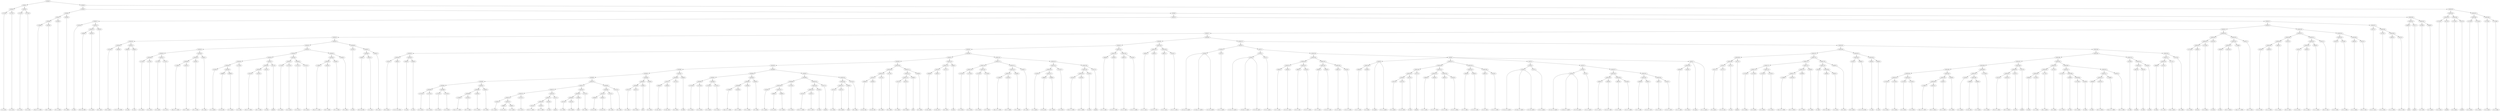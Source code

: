 digraph sample{
"L1753(0)"->"[C  E  G](0)"
"L1753(1)"->"[C  E  G](1)"
"L5294(2)"->"L1753(0)"
"L5294(2)"->"L1753(1)"
"L1753(2)"->"[C  E  G](2)"
"L1753(3)"->"[C  E  G](3)"
"L5294(3)"->"L1753(2)"
"L5294(3)"->"L1753(3)"
"L5294(1)"->"L5294(2)"
"L5294(1)"->"L5294(3)"
"L-1386(0)"->"[Cis  D  F  G  B](0)"
"L4163(0)"->"[D  F  G  B](0)"
"L5294(8)"->"L-1386(0)"
"L5294(8)"->"L4163(0)"
"L4168(0)"->"[F  G  A  B](0)"
"L5294(7)"->"L5294(8)"
"L5294(7)"->"L4168(0)"
"L3260(0)"->"[F  G  B](0)"
"L5294(6)"->"L5294(7)"
"L5294(6)"->"L3260(0)"
"L2419(0)"->"[C  E](0)"
"L4396(0)"->"[D  E  Gis  B](0)"
"L3852(0)"->"[C  E  A](0)"
"L5294(13)"->"L4396(0)"
"L5294(13)"->"L3852(0)"
"L2805(0)"->"[D  F  A](0)"
"L5294(12)"->"L5294(13)"
"L5294(12)"->"L2805(0)"
"L5294(11)"->"L2419(0)"
"L5294(11)"->"L5294(12)"
"L2254(0)"->"[D  E  Gis](0)"
"L3946(0)"->"[C  D  E  Gis  B](0)"
"L5294(20)"->"L2254(0)"
"L5294(20)"->"L3946(0)"
"L3560(0)"->"[C  A](0)"
"L3560(1)"->"[C  A](1)"
"L5294(21)"->"L3560(0)"
"L5294(21)"->"L3560(1)"
"L5294(19)"->"L5294(20)"
"L5294(19)"->"L5294(21)"
"L1753(4)"->"[C  E  G](4)"
"L1753(5)"->"[C  E  G](5)"
"L5294(26)"->"L1753(4)"
"L5294(26)"->"L1753(5)"
"L1753(6)"->"[C  E  G](6)"
"L1753(7)"->"[C  E  G](7)"
"L5294(27)"->"L1753(6)"
"L5294(27)"->"L1753(7)"
"L5294(25)"->"L5294(26)"
"L5294(25)"->"L5294(27)"
"L-1386(1)"->"[Cis  D  F  G  B](1)"
"L4163(1)"->"[D  F  G  B](1)"
"L5294(30)"->"L-1386(1)"
"L5294(30)"->"L4163(1)"
"L4168(1)"->"[F  G  A  B](1)"
"L5294(29)"->"L5294(30)"
"L5294(29)"->"L4168(1)"
"L3260(1)"->"[F  G  B](1)"
"L5294(28)"->"L5294(29)"
"L5294(28)"->"L3260(1)"
"L5294(24)"->"L5294(25)"
"L5294(24)"->"L5294(28)"
"L2226(0)"->"[C  G  Ais](0)"
"L4886(0)"->"[C  Fis  A](0)"
"L4469(0)"->"[C  F  Gis](0)"
"L5294(36)"->"L4886(0)"
"L5294(36)"->"L4469(0)"
"L5294(35)"->"L2226(0)"
"L5294(35)"->"L5294(36)"
"L1753(8)"->"[C  E  G](8)"
"L5294(34)"->"L5294(35)"
"L5294(34)"->"L1753(8)"
"L2515(0)"->"[D  E  F  G  B](0)"
"L4163(2)"->"[D  F  G  B](2)"
"L5294(39)"->"L2515(0)"
"L5294(39)"->"L4163(2)"
"L2419(1)"->"[C  E](1)"
"L5294(38)"->"L5294(39)"
"L5294(38)"->"L2419(1)"
"L1617(0)"->"[rest](0)"
"L5294(37)"->"L5294(38)"
"L5294(37)"->"L1617(0)"
"L5294(33)"->"L5294(34)"
"L5294(33)"->"L5294(37)"
"L1753(9)"->"[C  E  G](9)"
"L1753(10)"->"[C  E  G](10)"
"L5294(41)"->"L1753(9)"
"L5294(41)"->"L1753(10)"
"L1753(11)"->"[C  E  G](11)"
"L1753(12)"->"[C  E  G](12)"
"L5294(42)"->"L1753(11)"
"L5294(42)"->"L1753(12)"
"L5294(40)"->"L5294(41)"
"L5294(40)"->"L5294(42)"
"L5294(32)"->"L5294(33)"
"L5294(32)"->"L5294(40)"
"L-1386(2)"->"[Cis  D  F  G  B](2)"
"L4163(3)"->"[D  F  G  B](3)"
"L5294(45)"->"L-1386(2)"
"L5294(45)"->"L4163(3)"
"L4168(2)"->"[F  G  A  B](2)"
"L5294(44)"->"L5294(45)"
"L5294(44)"->"L4168(2)"
"L3260(2)"->"[F  G  B](2)"
"L5294(43)"->"L5294(44)"
"L5294(43)"->"L3260(2)"
"L5294(31)"->"L5294(32)"
"L5294(31)"->"L5294(43)"
"L5294(23)"->"L5294(24)"
"L5294(23)"->"L5294(31)"
"L2419(2)"->"[C  E](2)"
"L4396(1)"->"[D  E  Gis  B](1)"
"L3852(1)"->"[C  E  A](1)"
"L5294(48)"->"L4396(1)"
"L5294(48)"->"L3852(1)"
"L2805(1)"->"[D  F  A](1)"
"L5294(47)"->"L5294(48)"
"L5294(47)"->"L2805(1)"
"L5294(46)"->"L2419(2)"
"L5294(46)"->"L5294(47)"
"L5294(22)"->"L5294(23)"
"L5294(22)"->"L5294(46)"
"L5294(18)"->"L5294(19)"
"L5294(18)"->"L5294(22)"
"L2254(1)"->"[D  E  Gis](1)"
"L3946(1)"->"[C  D  E  Gis  B](1)"
"L5294(54)"->"L2254(1)"
"L5294(54)"->"L3946(1)"
"L3560(2)"->"[C  A](2)"
"L3560(3)"->"[C  A](3)"
"L5294(55)"->"L3560(2)"
"L5294(55)"->"L3560(3)"
"L5294(53)"->"L5294(54)"
"L5294(53)"->"L5294(55)"
"L1753(13)"->"[C  E  G](13)"
"L1753(14)"->"[C  E  G](14)"
"L5294(65)"->"L1753(13)"
"L5294(65)"->"L1753(14)"
"L1753(15)"->"[C  E  G](15)"
"L1753(16)"->"[C  E  G](16)"
"L5294(66)"->"L1753(15)"
"L5294(66)"->"L1753(16)"
"L5294(64)"->"L5294(65)"
"L5294(64)"->"L5294(66)"
"L-1386(3)"->"[Cis  D  F  G  B](3)"
"L4163(4)"->"[D  F  G  B](4)"
"L5294(69)"->"L-1386(3)"
"L5294(69)"->"L4163(4)"
"L4168(3)"->"[F  G  A  B](3)"
"L5294(68)"->"L5294(69)"
"L5294(68)"->"L4168(3)"
"L3260(3)"->"[F  G  B](3)"
"L5294(67)"->"L5294(68)"
"L5294(67)"->"L3260(3)"
"L5294(63)"->"L5294(64)"
"L5294(63)"->"L5294(67)"
"L2226(1)"->"[C  G  Ais](1)"
"L4886(1)"->"[C  Fis  A](1)"
"L4469(1)"->"[C  F  Gis](1)"
"L5294(75)"->"L4886(1)"
"L5294(75)"->"L4469(1)"
"L5294(74)"->"L2226(1)"
"L5294(74)"->"L5294(75)"
"L1753(17)"->"[C  E  G](17)"
"L5294(73)"->"L5294(74)"
"L5294(73)"->"L1753(17)"
"L2515(1)"->"[D  E  F  G  B](1)"
"L4163(5)"->"[D  F  G  B](5)"
"L5294(78)"->"L2515(1)"
"L5294(78)"->"L4163(5)"
"L2419(3)"->"[C  E](3)"
"L5294(77)"->"L5294(78)"
"L5294(77)"->"L2419(3)"
"L1617(1)"->"[rest](1)"
"L5294(76)"->"L5294(77)"
"L5294(76)"->"L1617(1)"
"L5294(72)"->"L5294(73)"
"L5294(72)"->"L5294(76)"
"L4731(0)"->"[C  G  B](0)"
"L4413(0)"->"[D  E  Fis](0)"
"L5294(81)"->"L4731(0)"
"L5294(81)"->"L4413(0)"
"L1099(0)"->"[G](0)"
"L5294(80)"->"L5294(81)"
"L5294(80)"->"L1099(0)"
"L3731(0)"->"[D  G  B](0)"
"L5294(79)"->"L5294(80)"
"L5294(79)"->"L3731(0)"
"L5294(71)"->"L5294(72)"
"L5294(71)"->"L5294(79)"
"L3584(0)"->"[C  Dis  G](0)"
"L3584(1)"->"[C  Dis  G](1)"
"L5232(0)"->"L3584(0)"
"L5232(0)"->"L3584(1)"
"L3731(1)"->"[D  G  B](1)"
"L5294(83)"->"L5232(0)"
"L5294(83)"->"L3731(1)"
"L3731(2)"->"[D  G  B](2)"
"L5294(82)"->"L5294(83)"
"L5294(82)"->"L3731(2)"
"L5294(70)"->"L5294(71)"
"L5294(70)"->"L5294(82)"
"L5294(62)"->"L5294(63)"
"L5294(62)"->"L5294(70)"
"L4731(1)"->"[C  G  B](1)"
"L4413(1)"->"[D  E  Fis](1)"
"L5294(86)"->"L4731(1)"
"L5294(86)"->"L4413(1)"
"L1099(1)"->"[G](1)"
"L5294(85)"->"L5294(86)"
"L5294(85)"->"L1099(1)"
"L3260(4)"->"[F  G  B](4)"
"L5294(84)"->"L5294(85)"
"L5294(84)"->"L3260(4)"
"L5294(61)"->"L5294(62)"
"L5294(61)"->"L5294(84)"
"L3584(2)"->"[C  Dis  G](2)"
"L3584(3)"->"[C  Dis  G](3)"
"L5232(1)"->"L3584(2)"
"L5232(1)"->"L3584(3)"
"L3731(3)"->"[D  G  B](3)"
"L5294(88)"->"L5232(1)"
"L5294(88)"->"L3731(3)"
"L3838(0)"->"[G  B](0)"
"L5294(87)"->"L5294(88)"
"L5294(87)"->"L3838(0)"
"L5294(60)"->"L5294(61)"
"L5294(60)"->"L5294(87)"
"L1753(18)"->"[C  E  G](18)"
"L1753(19)"->"[C  E  G](19)"
"L5294(92)"->"L1753(18)"
"L5294(92)"->"L1753(19)"
"L1753(20)"->"[C  E  G](20)"
"L1753(21)"->"[C  E  G](21)"
"L5294(93)"->"L1753(20)"
"L5294(93)"->"L1753(21)"
"L5294(91)"->"L5294(92)"
"L5294(91)"->"L5294(93)"
"L-1386(4)"->"[Cis  D  F  G  B](4)"
"L4163(6)"->"[D  F  G  B](6)"
"L5294(96)"->"L-1386(4)"
"L5294(96)"->"L4163(6)"
"L4168(4)"->"[F  G  A  B](4)"
"L5294(95)"->"L5294(96)"
"L5294(95)"->"L4168(4)"
"L3260(5)"->"[F  G  B](5)"
"L5294(94)"->"L5294(95)"
"L5294(94)"->"L3260(5)"
"L5294(90)"->"L5294(91)"
"L5294(90)"->"L5294(94)"
"L2226(2)"->"[C  G  Ais](2)"
"L4886(2)"->"[C  Fis  A](2)"
"L4469(2)"->"[C  F  Gis](2)"
"L5294(101)"->"L4886(2)"
"L5294(101)"->"L4469(2)"
"L5294(100)"->"L2226(2)"
"L5294(100)"->"L5294(101)"
"L1753(22)"->"[C  E  G](22)"
"L5294(99)"->"L5294(100)"
"L5294(99)"->"L1753(22)"
"L2515(2)"->"[D  E  F  G  B](2)"
"L4163(7)"->"[D  F  G  B](7)"
"L5294(104)"->"L2515(2)"
"L5294(104)"->"L4163(7)"
"L2419(4)"->"[C  E](4)"
"L5294(103)"->"L5294(104)"
"L5294(103)"->"L2419(4)"
"L1617(2)"->"[rest](2)"
"L5294(102)"->"L5294(103)"
"L5294(102)"->"L1617(2)"
"L5294(98)"->"L5294(99)"
"L5294(98)"->"L5294(102)"
"L4731(2)"->"[C  G  B](2)"
"L4413(2)"->"[D  E  Fis](2)"
"L5294(107)"->"L4731(2)"
"L5294(107)"->"L4413(2)"
"L1099(2)"->"[G](2)"
"L5294(106)"->"L5294(107)"
"L5294(106)"->"L1099(2)"
"L3731(4)"->"[D  G  B](4)"
"L5294(105)"->"L5294(106)"
"L5294(105)"->"L3731(4)"
"L5294(97)"->"L5294(98)"
"L5294(97)"->"L5294(105)"
"L5294(89)"->"L5294(90)"
"L5294(89)"->"L5294(97)"
"L5294(59)"->"L5294(60)"
"L5294(59)"->"L5294(89)"
"L3584(4)"->"[C  Dis  G](4)"
"L3584(5)"->"[C  Dis  G](5)"
"L5232(2)"->"L3584(4)"
"L5232(2)"->"L3584(5)"
"L3731(5)"->"[D  G  B](5)"
"L5294(110)"->"L5232(2)"
"L5294(110)"->"L3731(5)"
"L3731(6)"->"[D  G  B](6)"
"L5294(109)"->"L5294(110)"
"L5294(109)"->"L3731(6)"
"L4731(3)"->"[C  G  B](3)"
"L4413(3)"->"[D  E  Fis](3)"
"L5294(113)"->"L4731(3)"
"L5294(113)"->"L4413(3)"
"L1099(3)"->"[G](3)"
"L5294(112)"->"L5294(113)"
"L5294(112)"->"L1099(3)"
"L3260(6)"->"[F  G  B](6)"
"L5294(111)"->"L5294(112)"
"L5294(111)"->"L3260(6)"
"L5294(108)"->"L5294(109)"
"L5294(108)"->"L5294(111)"
"L5294(58)"->"L5294(59)"
"L5294(58)"->"L5294(108)"
"L3584(6)"->"[C  Dis  G](6)"
"L3584(7)"->"[C  Dis  G](7)"
"L5232(3)"->"L3584(6)"
"L5232(3)"->"L3584(7)"
"L3731(7)"->"[D  G  B](7)"
"L5294(115)"->"L5232(3)"
"L5294(115)"->"L3731(7)"
"L3838(1)"->"[G  B](1)"
"L5294(114)"->"L5294(115)"
"L5294(114)"->"L3838(1)"
"L5294(57)"->"L5294(58)"
"L5294(57)"->"L5294(114)"
"L1753(23)"->"[C  E  G](23)"
"L1753(24)"->"[C  E  G](24)"
"L5294(119)"->"L1753(23)"
"L5294(119)"->"L1753(24)"
"L1753(25)"->"[C  E  G](25)"
"L1753(26)"->"[C  E  G](26)"
"L5294(120)"->"L1753(25)"
"L5294(120)"->"L1753(26)"
"L5294(118)"->"L5294(119)"
"L5294(118)"->"L5294(120)"
"L-1386(5)"->"[Cis  D  F  G  B](5)"
"L4163(8)"->"[D  F  G  B](8)"
"L5294(123)"->"L-1386(5)"
"L5294(123)"->"L4163(8)"
"L4168(5)"->"[F  G  A  B](5)"
"L5294(122)"->"L5294(123)"
"L5294(122)"->"L4168(5)"
"L3260(7)"->"[F  G  B](7)"
"L5294(121)"->"L5294(122)"
"L5294(121)"->"L3260(7)"
"L5294(117)"->"L5294(118)"
"L5294(117)"->"L5294(121)"
"L2226(3)"->"[C  G  Ais](3)"
"L4886(3)"->"[C  Fis  A](3)"
"L4469(3)"->"[C  F  Gis](3)"
"L5294(127)"->"L4886(3)"
"L5294(127)"->"L4469(3)"
"L5294(126)"->"L2226(3)"
"L5294(126)"->"L5294(127)"
"L1753(27)"->"[C  E  G](27)"
"L5294(125)"->"L5294(126)"
"L5294(125)"->"L1753(27)"
"L2515(3)"->"[D  E  F  G  B](3)"
"L4163(9)"->"[D  F  G  B](9)"
"L5294(130)"->"L2515(3)"
"L5294(130)"->"L4163(9)"
"L2419(5)"->"[C  E](5)"
"L5294(129)"->"L5294(130)"
"L5294(129)"->"L2419(5)"
"L1617(3)"->"[rest](3)"
"L5294(128)"->"L5294(129)"
"L5294(128)"->"L1617(3)"
"L5294(124)"->"L5294(125)"
"L5294(124)"->"L5294(128)"
"L5294(116)"->"L5294(117)"
"L5294(116)"->"L5294(124)"
"L5294(56)"->"L5294(57)"
"L5294(56)"->"L5294(116)"
"L5294(52)"->"L5294(53)"
"L5294(52)"->"L5294(56)"
"L4000(0)"->"[C  F  G  A](0)"
"L2063(0)"->"[C  D  E  F  A](0)"
"L5294(132)"->"L4000(0)"
"L5294(132)"->"L2063(0)"
"L4687(0)"->"[C  D  F  A](0)"
"L3224(0)"->"[C  D  F  A  B](0)"
"L5294(133)"->"L4687(0)"
"L5294(133)"->"L3224(0)"
"L5294(131)"->"L5294(132)"
"L5294(131)"->"L5294(133)"
"L5294(51)"->"L5294(52)"
"L5294(51)"->"L5294(131)"
"L4000(1)"->"[C  F  G  A](1)"
"L2063(1)"->"[C  D  E  F  A](1)"
"L5294(135)"->"L4000(1)"
"L5294(135)"->"L2063(1)"
"L4687(1)"->"[C  D  F  A](1)"
"L3224(1)"->"[C  D  F  A  B](1)"
"L5294(136)"->"L4687(1)"
"L5294(136)"->"L3224(1)"
"L5294(134)"->"L5294(135)"
"L5294(134)"->"L5294(136)"
"L5294(50)"->"L5294(51)"
"L5294(50)"->"L5294(134)"
"L5160(0)"->"[C  Cis  D  E  Ais](0)"
"L5160(0)"->"[C  Dis  E  F  Ais](0)"
"L5160(0)"->"[C  E  Fis  Ais](0)"
"L527(0)"->"[C  E  G  Ais](0)"
"L5165(0)"->"L5160(0)"
"L5165(0)"->"L527(0)"
"L5160(1)"->"[C  Cis  D  E  Ais](1)"
"L5160(1)"->"[C  Dis  E  F  Ais](1)"
"L5160(1)"->"[C  E  Fis  Ais](1)"
"L527(1)"->"[C  E  G  Ais](1)"
"L5165(1)"->"L5160(1)"
"L5165(1)"->"L527(1)"
"L4000(2)"->"[C  F  G  A](2)"
"L2063(2)"->"[C  D  E  F  A](2)"
"L5294(141)"->"L4000(2)"
"L5294(141)"->"L2063(2)"
"L4687(2)"->"[C  D  F  A](2)"
"L3224(2)"->"[C  D  F  A  B](2)"
"L5294(142)"->"L4687(2)"
"L5294(142)"->"L3224(2)"
"L5294(140)"->"L5294(141)"
"L5294(140)"->"L5294(142)"
"L4000(3)"->"[C  F  G  A](3)"
"L2063(3)"->"[C  D  E  F  A](3)"
"L5294(144)"->"L4000(3)"
"L5294(144)"->"L2063(3)"
"L4687(3)"->"[C  D  F  A](3)"
"L3224(3)"->"[C  D  F  A  B](3)"
"L5294(145)"->"L4687(3)"
"L5294(145)"->"L3224(3)"
"L5294(143)"->"L5294(144)"
"L5294(143)"->"L5294(145)"
"L5294(139)"->"L5294(140)"
"L5294(139)"->"L5294(143)"
"L4000(4)"->"[C  F  G  A](4)"
"L4246(0)"->"[C  D  E](0)"
"L5294(146)"->"L4000(4)"
"L5294(146)"->"L4246(0)"
"L4443(0)"->"[C  Ais](0)"
"L4443(0)"->"L5294(146)"
"L4443(0)"->"[C  G  A  Ais](0)"
"L5227(0)"->"[F  A  Ais](0)"
"L5137(0)"->"[C  D  E  A](0)"
"L5243(0)"->"L5227(0)"
"L5243(0)"->"L5137(0)"
"L3107(0)"->"[F  A](0)"
"L5294(150)"->"L5243(0)"
"L5294(150)"->"L3107(0)"
"L1617(4)"->"[rest](4)"
"L5294(149)"->"L5294(150)"
"L5294(149)"->"L1617(4)"
"L4000(5)"->"[C  F  G  A](5)"
"L2063(4)"->"[C  D  E  F  A](4)"
"L5294(152)"->"L4000(5)"
"L5294(152)"->"L2063(4)"
"L4687(4)"->"[C  D  F  A](4)"
"L3224(4)"->"[C  D  F  A  B](4)"
"L5294(153)"->"L4687(4)"
"L5294(153)"->"L3224(4)"
"L5294(151)"->"L5294(152)"
"L5294(151)"->"L5294(153)"
"L5294(148)"->"L5294(149)"
"L5294(148)"->"L5294(151)"
"L4000(6)"->"[C  F  G  A](6)"
"L2063(5)"->"[C  D  E  F  A](5)"
"L5294(155)"->"L4000(6)"
"L5294(155)"->"L2063(5)"
"L4687(5)"->"[C  D  F  A](5)"
"L3224(5)"->"[C  D  F  A  B](5)"
"L5294(156)"->"L4687(5)"
"L5294(156)"->"L3224(5)"
"L5294(154)"->"L5294(155)"
"L5294(154)"->"L5294(156)"
"L5294(147)"->"L5294(148)"
"L5294(147)"->"L5294(154)"
"L5160(2)"->"[C  Cis  D  E  Ais](2)"
"L5160(2)"->"[C  Dis  E  F  Ais](2)"
"L5160(2)"->"[C  E  Fis  Ais](2)"
"L527(2)"->"[C  E  G  Ais](2)"
"L5165(2)"->"L5160(2)"
"L5165(2)"->"L527(2)"
"L5160(3)"->"[C  Cis  D  E  Ais](3)"
"L5160(3)"->"[C  Dis  E  F  Ais](3)"
"L5160(3)"->"[C  E  Fis  Ais](3)"
"L527(3)"->"[C  E  G  Ais](3)"
"L5165(3)"->"L5160(3)"
"L5165(3)"->"L527(3)"
"L4000(7)"->"[C  F  G  A](7)"
"L2063(6)"->"[C  D  E  F  A](6)"
"L5294(159)"->"L4000(7)"
"L5294(159)"->"L2063(6)"
"L4687(6)"->"[C  D  F  A](6)"
"L3224(6)"->"[C  D  F  A  B](6)"
"L5294(160)"->"L4687(6)"
"L5294(160)"->"L3224(6)"
"L5294(158)"->"L5294(159)"
"L5294(158)"->"L5294(160)"
"L4000(8)"->"[C  F  G  A](8)"
"L2063(7)"->"[C  D  E  F  A](7)"
"L5294(162)"->"L4000(8)"
"L5294(162)"->"L2063(7)"
"L4687(7)"->"[C  D  F  A](7)"
"L3224(7)"->"[C  D  F  A  B](7)"
"L5294(163)"->"L4687(7)"
"L5294(163)"->"L3224(7)"
"L5294(161)"->"L5294(162)"
"L5294(161)"->"L5294(163)"
"L5294(157)"->"L5294(158)"
"L5294(157)"->"L5294(161)"
"L5267(3)"->"L5165(3)"
"L5267(3)"->"L5294(157)"
"L5267(2)"->"L5165(2)"
"L5267(2)"->"L5267(3)"
"L4000(9)"->"[C  F  G  A](9)"
"L4246(1)"->"[C  D  E](1)"
"L5294(164)"->"L4000(9)"
"L5294(164)"->"L4246(1)"
"L4443(1)"->"[C  Ais](1)"
"L4443(1)"->"L5294(164)"
"L4443(1)"->"[C  G  A  Ais](1)"
"L5295(0)"->"L4443(0)"
"L5295(0)"->"L5294(147)"
"L5295(0)"->"L5267(2)"
"L5295(0)"->"L4443(1)"
"L5294(138)"->"L5294(139)"
"L5294(138)"->"L5295(0)"
"L5267(1)"->"L5165(1)"
"L5267(1)"->"L5294(138)"
"L5267(0)"->"L5165(0)"
"L5267(0)"->"L5267(1)"
"L5227(1)"->"[F  A  Ais](1)"
"L5137(1)"->"[C  D  E  A](1)"
"L5243(1)"->"L5227(1)"
"L5243(1)"->"L5137(1)"
"L3107(1)"->"[F  A](1)"
"L5294(169)"->"L5243(1)"
"L5294(169)"->"L3107(1)"
"L1617(5)"->"[rest](5)"
"L5294(168)"->"L5294(169)"
"L5294(168)"->"L1617(5)"
"L1753(28)"->"[C  E  G](28)"
"L1753(29)"->"[C  E  G](29)"
"L5294(173)"->"L1753(28)"
"L5294(173)"->"L1753(29)"
"L1753(30)"->"[C  E  G](30)"
"L1753(31)"->"[C  E  G](31)"
"L5294(174)"->"L1753(30)"
"L5294(174)"->"L1753(31)"
"L5294(172)"->"L5294(173)"
"L5294(172)"->"L5294(174)"
"L-1386(6)"->"[Cis  D  F  G  B](6)"
"L4163(10)"->"[D  F  G  B](10)"
"L5294(177)"->"L-1386(6)"
"L5294(177)"->"L4163(10)"
"L4168(6)"->"[F  G  A  B](6)"
"L5294(176)"->"L5294(177)"
"L5294(176)"->"L4168(6)"
"L3260(8)"->"[F  G  B](8)"
"L5294(175)"->"L5294(176)"
"L5294(175)"->"L3260(8)"
"L5294(171)"->"L5294(172)"
"L5294(171)"->"L5294(175)"
"L2419(6)"->"[C  E](6)"
"L4396(2)"->"[D  E  Gis  B](2)"
"L3852(2)"->"[C  E  A](2)"
"L5294(180)"->"L4396(2)"
"L5294(180)"->"L3852(2)"
"L5294(179)"->"L2419(6)"
"L5294(179)"->"L5294(180)"
"L2805(2)"->"[D  F  A](2)"
"L5294(178)"->"L5294(179)"
"L5294(178)"->"L2805(2)"
"L5294(170)"->"L5294(171)"
"L5294(170)"->"L5294(178)"
"L5294(167)"->"L5294(168)"
"L5294(167)"->"L5294(170)"
"L2254(2)"->"[D  E  Gis](2)"
"L3946(2)"->"[C  D  E  Gis  B](2)"
"L5294(182)"->"L2254(2)"
"L5294(182)"->"L3946(2)"
"L3560(4)"->"[C  A](4)"
"L3560(5)"->"[C  A](5)"
"L5294(183)"->"L3560(4)"
"L5294(183)"->"L3560(5)"
"L5294(181)"->"L5294(182)"
"L5294(181)"->"L5294(183)"
"L5294(166)"->"L5294(167)"
"L5294(166)"->"L5294(181)"
"L1753(32)"->"[C  E  G](32)"
"L1753(33)"->"[C  E  G](33)"
"L5294(191)"->"L1753(32)"
"L5294(191)"->"L1753(33)"
"L1753(34)"->"[C  E  G](34)"
"L1753(35)"->"[C  E  G](35)"
"L5294(192)"->"L1753(34)"
"L5294(192)"->"L1753(35)"
"L5294(190)"->"L5294(191)"
"L5294(190)"->"L5294(192)"
"L-1386(7)"->"[Cis  D  F  G  B](7)"
"L4163(11)"->"[D  F  G  B](11)"
"L5294(195)"->"L-1386(7)"
"L5294(195)"->"L4163(11)"
"L4168(7)"->"[F  G  A  B](7)"
"L5294(194)"->"L5294(195)"
"L5294(194)"->"L4168(7)"
"L3260(9)"->"[F  G  B](9)"
"L5294(193)"->"L5294(194)"
"L5294(193)"->"L3260(9)"
"L5294(189)"->"L5294(190)"
"L5294(189)"->"L5294(193)"
"L2226(4)"->"[C  G  Ais](4)"
"L4886(4)"->"[C  Fis  A](4)"
"L4469(4)"->"[C  F  Gis](4)"
"L5294(198)"->"L4886(4)"
"L5294(198)"->"L4469(4)"
"L5294(197)"->"L2226(4)"
"L5294(197)"->"L5294(198)"
"L1753(36)"->"[C  E  G](36)"
"L5294(196)"->"L5294(197)"
"L5294(196)"->"L1753(36)"
"L5294(188)"->"L5294(189)"
"L5294(188)"->"L5294(196)"
"L2515(4)"->"[D  E  F  G  B](4)"
"L4163(12)"->"[D  F  G  B](12)"
"L5294(201)"->"L2515(4)"
"L5294(201)"->"L4163(12)"
"L2419(7)"->"[C  E](7)"
"L5294(200)"->"L5294(201)"
"L5294(200)"->"L2419(7)"
"L1617(6)"->"[rest](6)"
"L5294(199)"->"L5294(200)"
"L5294(199)"->"L1617(6)"
"L5294(187)"->"L5294(188)"
"L5294(187)"->"L5294(199)"
"L3838(2)"->"[G  B](2)"
"L2145(0)"->"[C  G  A](0)"
"L5294(205)"->"L3838(2)"
"L5294(205)"->"L2145(0)"
"L2772(0)"->"[Cis  G  Ais](0)"
"L5294(204)"->"L5294(205)"
"L5294(204)"->"L2772(0)"
"L3731(8)"->"[D  G  B](8)"
"L5294(203)"->"L5294(204)"
"L5294(203)"->"L3731(8)"
"L1753(37)"->"[C  E  G](37)"
"L3366(0)"->"[E  G](0)"
"L1753(38)"->"[C  E  G](38)"
"L2419(8)"->"[C  E](8)"
"L5294(209)"->"L1753(38)"
"L5294(209)"->"L2419(8)"
"L5294(208)"->"L3366(0)"
"L5294(208)"->"L5294(209)"
"L5294(207)"->"L1753(37)"
"L5294(207)"->"L5294(208)"
"L3838(3)"->"[G  B](3)"
"L4163(13)"->"[D  F  G  B](13)"
"L5294(212)"->"L3838(3)"
"L5294(212)"->"L4163(13)"
"L-1386(8)"->"[Cis  D  F  G  B](8)"
"L5294(211)"->"L5294(212)"
"L5294(211)"->"L-1386(8)"
"L3837(0)"->"[E  F  G  B](0)"
"L5294(210)"->"L5294(211)"
"L5294(210)"->"L3837(0)"
"L5294(206)"->"L5294(207)"
"L5294(206)"->"L5294(210)"
"L5294(202)"->"L5294(203)"
"L5294(202)"->"L5294(206)"
"L5294(186)"->"L5294(187)"
"L5294(186)"->"L5294(202)"
"L2419(9)"->"[C  E](9)"
"L4814(0)"->"[E  B](0)"
"L3915(0)"->"[C  D](0)"
"L5294(215)"->"L4814(0)"
"L5294(215)"->"L3915(0)"
"L2618(0)"->"[A  B](0)"
"L5294(214)"->"L5294(215)"
"L5294(214)"->"L2618(0)"
"L5294(213)"->"L2419(9)"
"L5294(213)"->"L5294(214)"
"L5294(185)"->"L5294(186)"
"L5294(185)"->"L5294(213)"
"L3838(4)"->"[G  B](4)"
"L2145(1)"->"[C  G  A](1)"
"L5294(218)"->"L3838(4)"
"L5294(218)"->"L2145(1)"
"L2772(1)"->"[Cis  G  Ais](1)"
"L5294(217)"->"L5294(218)"
"L5294(217)"->"L2772(1)"
"L3731(9)"->"[D  G  B](9)"
"L5294(216)"->"L5294(217)"
"L5294(216)"->"L3731(9)"
"L5294(184)"->"L5294(185)"
"L5294(184)"->"L5294(216)"
"L5294(165)"->"L5294(166)"
"L5294(165)"->"L5294(184)"
"L5294(137)"->"L5267(0)"
"L5294(137)"->"L5294(165)"
"L5294(49)"->"L5294(50)"
"L5294(49)"->"L5294(137)"
"L5294(17)"->"L5294(18)"
"L5294(17)"->"L5294(49)"
"L1753(39)"->"[C  E  G](39)"
"L3366(1)"->"[E  G](1)"
"L5294(222)"->"L1753(39)"
"L5294(222)"->"L3366(1)"
"L1753(40)"->"[C  E  G](40)"
"L5294(221)"->"L5294(222)"
"L5294(221)"->"L1753(40)"
"L2419(10)"->"[C  E](10)"
"L5294(220)"->"L5294(221)"
"L5294(220)"->"L2419(10)"
"L3838(5)"->"[G  B](5)"
"L4163(14)"->"[D  F  G  B](14)"
"L5294(225)"->"L3838(5)"
"L5294(225)"->"L4163(14)"
"L-1386(9)"->"[Cis  D  F  G  B](9)"
"L5294(224)"->"L5294(225)"
"L5294(224)"->"L-1386(9)"
"L3837(1)"->"[E  F  G  B](1)"
"L5294(223)"->"L5294(224)"
"L5294(223)"->"L3837(1)"
"L5294(219)"->"L5294(220)"
"L5294(219)"->"L5294(223)"
"L5294(16)"->"L5294(17)"
"L5294(16)"->"L5294(219)"
"L3250(0)"->"[C  D  E  F](0)"
"L4945(0)"->"[C  G  A  B](0)"
"L5294(230)"->"L3250(0)"
"L5294(230)"->"L4945(0)"
"L4945(1)"->"[C  G  A  B](1)"
"L5294(229)"->"L5294(230)"
"L5294(229)"->"L4945(1)"
"L3551(0)"->"[D  E  F  G](0)"
"L5294(228)"->"L5294(229)"
"L5294(228)"->"L3551(0)"
"L3250(1)"->"[C  D  E  F](1)"
"L4945(2)"->"[C  G  A  B](2)"
"L5294(233)"->"L3250(1)"
"L5294(233)"->"L4945(2)"
"L4945(3)"->"[C  G  A  B](3)"
"L5294(232)"->"L5294(233)"
"L5294(232)"->"L4945(3)"
"L3551(1)"->"[D  E  F  G](1)"
"L5294(231)"->"L5294(232)"
"L5294(231)"->"L3551(1)"
"L5294(227)"->"L5294(228)"
"L5294(227)"->"L5294(231)"
"L2673(0)"->"[C  E  F  G](0)"
"L3726(0)"->"[C  D  A  B](0)"
"L5294(235)"->"L2673(0)"
"L5294(235)"->"L3726(0)"
"L4945(4)"->"[C  G  A  B](4)"
"L3551(2)"->"[D  E  F  G](2)"
"L5294(236)"->"L4945(4)"
"L5294(236)"->"L3551(2)"
"L5294(234)"->"L5294(235)"
"L5294(234)"->"L5294(236)"
"L5294(226)"->"L5294(227)"
"L5294(226)"->"L5294(234)"
"L5294(15)"->"L5294(16)"
"L5294(15)"->"L5294(226)"
"L2673(1)"->"[C  E  F  G](1)"
"L3726(1)"->"[C  D  A  B](1)"
"L4945(5)"->"[C  G  A  B](5)"
"L3551(3)"->"[D  E  F  G](3)"
"L5294(239)"->"L4945(5)"
"L5294(239)"->"L3551(3)"
"L5294(238)"->"L3726(1)"
"L5294(238)"->"L5294(239)"
"L5294(237)"->"L2673(1)"
"L5294(237)"->"L5294(238)"
"L5294(14)"->"L5294(15)"
"L5294(14)"->"L5294(237)"
"L5294(10)"->"L5294(11)"
"L5294(10)"->"L5294(14)"
"L2663(0)"->"[C](0)"
"L1617(7)"->"[rest](7)"
"L5294(241)"->"L2663(0)"
"L5294(241)"->"L1617(7)"
"L4708(0)"->"[C  F  A](0)"
"L4469(5)"->"[C  F  Gis](5)"
"L5294(242)"->"L4708(0)"
"L5294(242)"->"L4469(5)"
"L5294(240)"->"L5294(241)"
"L5294(240)"->"L5294(242)"
"L5294(9)"->"L5294(10)"
"L5294(9)"->"L5294(240)"
"L5294(5)"->"L5294(6)"
"L5294(5)"->"L5294(9)"
"L1753(41)"->"[C  E  G](41)"
"L1617(8)"->"[rest](8)"
"L5294(245)"->"L1753(41)"
"L5294(245)"->"L1617(8)"
"L1753(42)"->"[C  E  G](42)"
"L1617(9)"->"[rest](9)"
"L5294(246)"->"L1753(42)"
"L5294(246)"->"L1617(9)"
"L5294(244)"->"L5294(245)"
"L5294(244)"->"L5294(246)"
"L1753(43)"->"[C  E  G](43)"
"L1753(44)"->"[C  E  G](44)"
"L5294(248)"->"L1753(43)"
"L5294(248)"->"L1753(44)"
"L1753(45)"->"[C  E  G](45)"
"L1753(46)"->"[C  E  G](46)"
"L5294(249)"->"L1753(45)"
"L5294(249)"->"L1753(46)"
"L5294(247)"->"L5294(248)"
"L5294(247)"->"L5294(249)"
"L5294(243)"->"L5294(244)"
"L5294(243)"->"L5294(247)"
"L5294(4)"->"L5294(5)"
"L5294(4)"->"L5294(243)"
"L5294(0)"->"L5294(1)"
"L5294(0)"->"L5294(4)"
{rank = min; "L5294(0)"}
{rank = same; "L5294(1)"; "L5294(4)";}
{rank = same; "L5294(2)"; "L5294(3)"; "L5294(5)"; "L5294(243)";}
{rank = same; "L1753(0)"; "L1753(1)"; "L1753(2)"; "L1753(3)"; "L5294(6)"; "L5294(9)"; "L5294(244)"; "L5294(247)";}
{rank = same; "L5294(7)"; "L3260(0)"; "L5294(10)"; "L5294(240)"; "L5294(245)"; "L5294(246)"; "L5294(248)"; "L5294(249)";}
{rank = same; "L5294(8)"; "L4168(0)"; "L5294(11)"; "L5294(14)"; "L5294(241)"; "L5294(242)"; "L1753(41)"; "L1617(8)"; "L1753(42)"; "L1617(9)"; "L1753(43)"; "L1753(44)"; "L1753(45)"; "L1753(46)";}
{rank = same; "L-1386(0)"; "L4163(0)"; "L2419(0)"; "L5294(12)"; "L5294(15)"; "L5294(237)"; "L2663(0)"; "L1617(7)"; "L4708(0)"; "L4469(5)";}
{rank = same; "L5294(13)"; "L2805(0)"; "L5294(16)"; "L5294(226)"; "L2673(1)"; "L5294(238)";}
{rank = same; "L4396(0)"; "L3852(0)"; "L5294(17)"; "L5294(219)"; "L5294(227)"; "L5294(234)"; "L3726(1)"; "L5294(239)";}
{rank = same; "L5294(18)"; "L5294(49)"; "L5294(220)"; "L5294(223)"; "L5294(228)"; "L5294(231)"; "L5294(235)"; "L5294(236)"; "L4945(5)"; "L3551(3)";}
{rank = same; "L5294(19)"; "L5294(22)"; "L5294(50)"; "L5294(137)"; "L5294(221)"; "L2419(10)"; "L5294(224)"; "L3837(1)"; "L5294(229)"; "L3551(0)"; "L5294(232)"; "L3551(1)"; "L2673(0)"; "L3726(0)"; "L4945(4)"; "L3551(2)";}
{rank = same; "L5294(20)"; "L5294(21)"; "L5294(23)"; "L5294(46)"; "L5294(51)"; "L5294(134)"; "L5267(0)"; "L5294(165)"; "L5294(222)"; "L1753(40)"; "L5294(225)"; "L-1386(9)"; "L5294(230)"; "L4945(1)"; "L5294(233)"; "L4945(3)";}
{rank = same; "L2254(0)"; "L3946(0)"; "L3560(0)"; "L3560(1)"; "L5294(24)"; "L5294(31)"; "L2419(2)"; "L5294(47)"; "L5294(52)"; "L5294(131)"; "L5294(135)"; "L5294(136)"; "L5165(0)"; "L5267(1)"; "L5294(166)"; "L5294(184)"; "L1753(39)"; "L3366(1)"; "L3838(5)"; "L4163(14)"; "L3250(0)"; "L4945(0)"; "L3250(1)"; "L4945(2)";}
{rank = same; "L5294(25)"; "L5294(28)"; "L5294(32)"; "L5294(43)"; "L5294(48)"; "L2805(1)"; "L5294(53)"; "L5294(56)"; "L5294(132)"; "L5294(133)"; "L4000(1)"; "L2063(1)"; "L4687(1)"; "L3224(1)"; "L5160(0)"; "L527(0)"; "L5165(1)"; "L5294(138)"; "L5294(167)"; "L5294(181)"; "L5294(185)"; "L5294(216)";}
{rank = same; "L5294(26)"; "L5294(27)"; "L5294(29)"; "L3260(1)"; "L5294(33)"; "L5294(40)"; "L5294(44)"; "L3260(2)"; "L4396(1)"; "L3852(1)"; "L5294(54)"; "L5294(55)"; "L5294(57)"; "L5294(116)"; "L4000(0)"; "L2063(0)"; "L4687(0)"; "L3224(0)"; "L5160(1)"; "L527(1)"; "L5294(139)"; "L5295(0)"; "L5294(168)"; "L5294(170)"; "L5294(182)"; "L5294(183)"; "L5294(186)"; "L5294(213)"; "L5294(217)"; "L3731(9)";}
{rank = same; "L1753(4)"; "L1753(5)"; "L1753(6)"; "L1753(7)"; "L5294(30)"; "L4168(1)"; "L5294(34)"; "L5294(37)"; "L5294(41)"; "L5294(42)"; "L5294(45)"; "L4168(2)"; "L2254(1)"; "L3946(1)"; "L3560(2)"; "L3560(3)"; "L5294(58)"; "L5294(114)"; "L5294(117)"; "L5294(124)"; "L5294(140)"; "L5294(143)"; "L4443(0)"; "L5294(147)"; "L5267(2)"; "L4443(1)"; "L5294(169)"; "L1617(5)"; "L5294(171)"; "L5294(178)"; "L2254(2)"; "L3946(2)"; "L3560(4)"; "L3560(5)"; "L5294(187)"; "L5294(202)"; "L2419(9)"; "L5294(214)"; "L5294(218)"; "L2772(1)";}
{rank = same; "L-1386(1)"; "L4163(1)"; "L5294(35)"; "L1753(8)"; "L5294(38)"; "L1617(0)"; "L1753(9)"; "L1753(10)"; "L1753(11)"; "L1753(12)"; "L-1386(2)"; "L4163(3)"; "L5294(59)"; "L5294(108)"; "L5294(115)"; "L3838(1)"; "L5294(118)"; "L5294(121)"; "L5294(125)"; "L5294(128)"; "L5294(141)"; "L5294(142)"; "L5294(144)"; "L5294(145)"; "L5294(146)"; "L5294(148)"; "L5294(154)"; "L5165(2)"; "L5267(3)"; "L5294(164)"; "L5243(1)"; "L3107(1)"; "L5294(172)"; "L5294(175)"; "L5294(179)"; "L2805(2)"; "L5294(188)"; "L5294(199)"; "L5294(203)"; "L5294(206)"; "L5294(215)"; "L2618(0)"; "L3838(4)"; "L2145(1)";}
{rank = same; "L2226(0)"; "L5294(36)"; "L5294(39)"; "L2419(1)"; "L5294(60)"; "L5294(89)"; "L5294(109)"; "L5294(111)"; "L5232(3)"; "L3731(7)"; "L5294(119)"; "L5294(120)"; "L5294(122)"; "L3260(7)"; "L5294(126)"; "L1753(27)"; "L5294(129)"; "L1617(3)"; "L4000(2)"; "L2063(2)"; "L4687(2)"; "L3224(2)"; "L4000(3)"; "L2063(3)"; "L4687(3)"; "L3224(3)"; "L4000(4)"; "L4246(0)"; "L5294(149)"; "L5294(151)"; "L5294(155)"; "L5294(156)"; "L5160(2)"; "L527(2)"; "L5165(3)"; "L5294(157)"; "L4000(9)"; "L4246(1)"; "L5227(1)"; "L5137(1)"; "L5294(173)"; "L5294(174)"; "L5294(176)"; "L3260(8)"; "L2419(6)"; "L5294(180)"; "L5294(189)"; "L5294(196)"; "L5294(200)"; "L1617(6)"; "L5294(204)"; "L3731(8)"; "L5294(207)"; "L5294(210)"; "L4814(0)"; "L3915(0)";}
{rank = same; "L4886(0)"; "L4469(0)"; "L2515(0)"; "L4163(2)"; "L5294(61)"; "L5294(87)"; "L5294(90)"; "L5294(97)"; "L5294(110)"; "L3731(6)"; "L5294(112)"; "L3260(6)"; "L3584(6)"; "L3584(7)"; "L1753(23)"; "L1753(24)"; "L1753(25)"; "L1753(26)"; "L5294(123)"; "L4168(5)"; "L2226(3)"; "L5294(127)"; "L5294(130)"; "L2419(5)"; "L5294(150)"; "L1617(4)"; "L5294(152)"; "L5294(153)"; "L4000(6)"; "L2063(5)"; "L4687(5)"; "L3224(5)"; "L5160(3)"; "L527(3)"; "L5294(158)"; "L5294(161)"; "L1753(28)"; "L1753(29)"; "L1753(30)"; "L1753(31)"; "L5294(177)"; "L4168(6)"; "L4396(2)"; "L3852(2)"; "L5294(190)"; "L5294(193)"; "L5294(197)"; "L1753(36)"; "L5294(201)"; "L2419(7)"; "L5294(205)"; "L2772(0)"; "L1753(37)"; "L5294(208)"; "L5294(211)"; "L3837(0)";}
{rank = same; "L5294(62)"; "L5294(84)"; "L5294(88)"; "L3838(0)"; "L5294(91)"; "L5294(94)"; "L5294(98)"; "L5294(105)"; "L5232(2)"; "L3731(5)"; "L5294(113)"; "L1099(3)"; "L-1386(5)"; "L4163(8)"; "L4886(3)"; "L4469(3)"; "L2515(3)"; "L4163(9)"; "L5243(0)"; "L3107(0)"; "L4000(5)"; "L2063(4)"; "L4687(4)"; "L3224(4)"; "L5294(159)"; "L5294(160)"; "L5294(162)"; "L5294(163)"; "L-1386(6)"; "L4163(10)"; "L5294(191)"; "L5294(192)"; "L5294(194)"; "L3260(9)"; "L2226(4)"; "L5294(198)"; "L2515(4)"; "L4163(12)"; "L3838(2)"; "L2145(0)"; "L3366(0)"; "L5294(209)"; "L5294(212)"; "L-1386(8)";}
{rank = same; "L5294(63)"; "L5294(70)"; "L5294(85)"; "L3260(4)"; "L5232(1)"; "L3731(3)"; "L5294(92)"; "L5294(93)"; "L5294(95)"; "L3260(5)"; "L5294(99)"; "L5294(102)"; "L5294(106)"; "L3731(4)"; "L3584(4)"; "L3584(5)"; "L4731(3)"; "L4413(3)"; "L5227(0)"; "L5137(0)"; "L4000(7)"; "L2063(6)"; "L4687(6)"; "L3224(6)"; "L4000(8)"; "L2063(7)"; "L4687(7)"; "L3224(7)"; "L1753(32)"; "L1753(33)"; "L1753(34)"; "L1753(35)"; "L5294(195)"; "L4168(7)"; "L4886(4)"; "L4469(4)"; "L1753(38)"; "L2419(8)"; "L3838(3)"; "L4163(13)";}
{rank = same; "L5294(64)"; "L5294(67)"; "L5294(71)"; "L5294(82)"; "L5294(86)"; "L1099(1)"; "L3584(2)"; "L3584(3)"; "L1753(18)"; "L1753(19)"; "L1753(20)"; "L1753(21)"; "L5294(96)"; "L4168(4)"; "L5294(100)"; "L1753(22)"; "L5294(103)"; "L1617(2)"; "L5294(107)"; "L1099(2)"; "L-1386(7)"; "L4163(11)";}
{rank = same; "L5294(65)"; "L5294(66)"; "L5294(68)"; "L3260(3)"; "L5294(72)"; "L5294(79)"; "L5294(83)"; "L3731(2)"; "L4731(1)"; "L4413(1)"; "L-1386(4)"; "L4163(6)"; "L2226(2)"; "L5294(101)"; "L5294(104)"; "L2419(4)"; "L4731(2)"; "L4413(2)";}
{rank = same; "L1753(13)"; "L1753(14)"; "L1753(15)"; "L1753(16)"; "L5294(69)"; "L4168(3)"; "L5294(73)"; "L5294(76)"; "L5294(80)"; "L3731(0)"; "L5232(0)"; "L3731(1)"; "L4886(2)"; "L4469(2)"; "L2515(2)"; "L4163(7)";}
{rank = same; "L-1386(3)"; "L4163(4)"; "L5294(74)"; "L1753(17)"; "L5294(77)"; "L1617(1)"; "L5294(81)"; "L1099(0)"; "L3584(0)"; "L3584(1)";}
{rank = same; "L2226(1)"; "L5294(75)"; "L5294(78)"; "L2419(3)"; "L4731(0)"; "L4413(0)";}
{rank = same; "L4886(1)"; "L4469(1)"; "L2515(1)"; "L4163(5)";}
{rank = max; "[A  B](0)"; "[C  A](0)"; "[C  A](1)"; "[C  A](2)"; "[C  A](3)"; "[C  A](4)"; "[C  A](5)"; "[C  Ais](0)"; "[C  Ais](1)"; "[C  Cis  D  E  Ais](0)"; "[C  Cis  D  E  Ais](1)"; "[C  Cis  D  E  Ais](2)"; "[C  Cis  D  E  Ais](3)"; "[C  D  A  B](0)"; "[C  D  A  B](1)"; "[C  D  E  A](0)"; "[C  D  E  A](1)"; "[C  D  E  F  A](0)"; "[C  D  E  F  A](1)"; "[C  D  E  F  A](2)"; "[C  D  E  F  A](3)"; "[C  D  E  F  A](4)"; "[C  D  E  F  A](5)"; "[C  D  E  F  A](6)"; "[C  D  E  F  A](7)"; "[C  D  E  F](0)"; "[C  D  E  F](1)"; "[C  D  E  Gis  B](0)"; "[C  D  E  Gis  B](1)"; "[C  D  E  Gis  B](2)"; "[C  D  E](0)"; "[C  D  E](1)"; "[C  D  F  A  B](0)"; "[C  D  F  A  B](1)"; "[C  D  F  A  B](2)"; "[C  D  F  A  B](3)"; "[C  D  F  A  B](4)"; "[C  D  F  A  B](5)"; "[C  D  F  A  B](6)"; "[C  D  F  A  B](7)"; "[C  D  F  A](0)"; "[C  D  F  A](1)"; "[C  D  F  A](2)"; "[C  D  F  A](3)"; "[C  D  F  A](4)"; "[C  D  F  A](5)"; "[C  D  F  A](6)"; "[C  D  F  A](7)"; "[C  D](0)"; "[C  Dis  E  F  Ais](0)"; "[C  Dis  E  F  Ais](1)"; "[C  Dis  E  F  Ais](2)"; "[C  Dis  E  F  Ais](3)"; "[C  Dis  G](0)"; "[C  Dis  G](1)"; "[C  Dis  G](2)"; "[C  Dis  G](3)"; "[C  Dis  G](4)"; "[C  Dis  G](5)"; "[C  Dis  G](6)"; "[C  Dis  G](7)"; "[C  E  A](0)"; "[C  E  A](1)"; "[C  E  A](2)"; "[C  E  F  G](0)"; "[C  E  F  G](1)"; "[C  E  Fis  Ais](0)"; "[C  E  Fis  Ais](1)"; "[C  E  Fis  Ais](2)"; "[C  E  Fis  Ais](3)"; "[C  E  G  Ais](0)"; "[C  E  G  Ais](1)"; "[C  E  G  Ais](2)"; "[C  E  G  Ais](3)"; "[C  E  G](0)"; "[C  E  G](1)"; "[C  E  G](10)"; "[C  E  G](11)"; "[C  E  G](12)"; "[C  E  G](13)"; "[C  E  G](14)"; "[C  E  G](15)"; "[C  E  G](16)"; "[C  E  G](17)"; "[C  E  G](18)"; "[C  E  G](19)"; "[C  E  G](2)"; "[C  E  G](20)"; "[C  E  G](21)"; "[C  E  G](22)"; "[C  E  G](23)"; "[C  E  G](24)"; "[C  E  G](25)"; "[C  E  G](26)"; "[C  E  G](27)"; "[C  E  G](28)"; "[C  E  G](29)"; "[C  E  G](3)"; "[C  E  G](30)"; "[C  E  G](31)"; "[C  E  G](32)"; "[C  E  G](33)"; "[C  E  G](34)"; "[C  E  G](35)"; "[C  E  G](36)"; "[C  E  G](37)"; "[C  E  G](38)"; "[C  E  G](39)"; "[C  E  G](4)"; "[C  E  G](40)"; "[C  E  G](41)"; "[C  E  G](42)"; "[C  E  G](43)"; "[C  E  G](44)"; "[C  E  G](45)"; "[C  E  G](46)"; "[C  E  G](5)"; "[C  E  G](6)"; "[C  E  G](7)"; "[C  E  G](8)"; "[C  E  G](9)"; "[C  E](0)"; "[C  E](1)"; "[C  E](10)"; "[C  E](2)"; "[C  E](3)"; "[C  E](4)"; "[C  E](5)"; "[C  E](6)"; "[C  E](7)"; "[C  E](8)"; "[C  E](9)"; "[C  F  A](0)"; "[C  F  G  A](0)"; "[C  F  G  A](1)"; "[C  F  G  A](2)"; "[C  F  G  A](3)"; "[C  F  G  A](4)"; "[C  F  G  A](5)"; "[C  F  G  A](6)"; "[C  F  G  A](7)"; "[C  F  G  A](8)"; "[C  F  G  A](9)"; "[C  F  Gis](0)"; "[C  F  Gis](1)"; "[C  F  Gis](2)"; "[C  F  Gis](3)"; "[C  F  Gis](4)"; "[C  F  Gis](5)"; "[C  Fis  A](0)"; "[C  Fis  A](1)"; "[C  Fis  A](2)"; "[C  Fis  A](3)"; "[C  Fis  A](4)"; "[C  G  A  Ais](0)"; "[C  G  A  Ais](1)"; "[C  G  A  B](0)"; "[C  G  A  B](1)"; "[C  G  A  B](2)"; "[C  G  A  B](3)"; "[C  G  A  B](4)"; "[C  G  A  B](5)"; "[C  G  A](0)"; "[C  G  A](1)"; "[C  G  Ais](0)"; "[C  G  Ais](1)"; "[C  G  Ais](2)"; "[C  G  Ais](3)"; "[C  G  Ais](4)"; "[C  G  B](0)"; "[C  G  B](1)"; "[C  G  B](2)"; "[C  G  B](3)"; "[C](0)"; "[Cis  D  F  G  B](0)"; "[Cis  D  F  G  B](1)"; "[Cis  D  F  G  B](2)"; "[Cis  D  F  G  B](3)"; "[Cis  D  F  G  B](4)"; "[Cis  D  F  G  B](5)"; "[Cis  D  F  G  B](6)"; "[Cis  D  F  G  B](7)"; "[Cis  D  F  G  B](8)"; "[Cis  D  F  G  B](9)"; "[Cis  G  Ais](0)"; "[Cis  G  Ais](1)"; "[D  E  F  G  B](0)"; "[D  E  F  G  B](1)"; "[D  E  F  G  B](2)"; "[D  E  F  G  B](3)"; "[D  E  F  G  B](4)"; "[D  E  F  G](0)"; "[D  E  F  G](1)"; "[D  E  F  G](2)"; "[D  E  F  G](3)"; "[D  E  Fis](0)"; "[D  E  Fis](1)"; "[D  E  Fis](2)"; "[D  E  Fis](3)"; "[D  E  Gis  B](0)"; "[D  E  Gis  B](1)"; "[D  E  Gis  B](2)"; "[D  E  Gis](0)"; "[D  E  Gis](1)"; "[D  E  Gis](2)"; "[D  F  A](0)"; "[D  F  A](1)"; "[D  F  A](2)"; "[D  F  G  B](0)"; "[D  F  G  B](1)"; "[D  F  G  B](10)"; "[D  F  G  B](11)"; "[D  F  G  B](12)"; "[D  F  G  B](13)"; "[D  F  G  B](14)"; "[D  F  G  B](2)"; "[D  F  G  B](3)"; "[D  F  G  B](4)"; "[D  F  G  B](5)"; "[D  F  G  B](6)"; "[D  F  G  B](7)"; "[D  F  G  B](8)"; "[D  F  G  B](9)"; "[D  G  B](0)"; "[D  G  B](1)"; "[D  G  B](2)"; "[D  G  B](3)"; "[D  G  B](4)"; "[D  G  B](5)"; "[D  G  B](6)"; "[D  G  B](7)"; "[D  G  B](8)"; "[D  G  B](9)"; "[E  B](0)"; "[E  F  G  B](0)"; "[E  F  G  B](1)"; "[E  G](0)"; "[E  G](1)"; "[F  A  Ais](0)"; "[F  A  Ais](1)"; "[F  A](0)"; "[F  A](1)"; "[F  G  A  B](0)"; "[F  G  A  B](1)"; "[F  G  A  B](2)"; "[F  G  A  B](3)"; "[F  G  A  B](4)"; "[F  G  A  B](5)"; "[F  G  A  B](6)"; "[F  G  A  B](7)"; "[F  G  B](0)"; "[F  G  B](1)"; "[F  G  B](2)"; "[F  G  B](3)"; "[F  G  B](4)"; "[F  G  B](5)"; "[F  G  B](6)"; "[F  G  B](7)"; "[F  G  B](8)"; "[F  G  B](9)"; "[G  B](0)"; "[G  B](1)"; "[G  B](2)"; "[G  B](3)"; "[G  B](4)"; "[G  B](5)"; "[G](0)"; "[G](1)"; "[G](2)"; "[G](3)"; "[rest](0)"; "[rest](1)"; "[rest](2)"; "[rest](3)"; "[rest](4)"; "[rest](5)"; "[rest](6)"; "[rest](7)"; "[rest](8)"; "[rest](9)";}
}